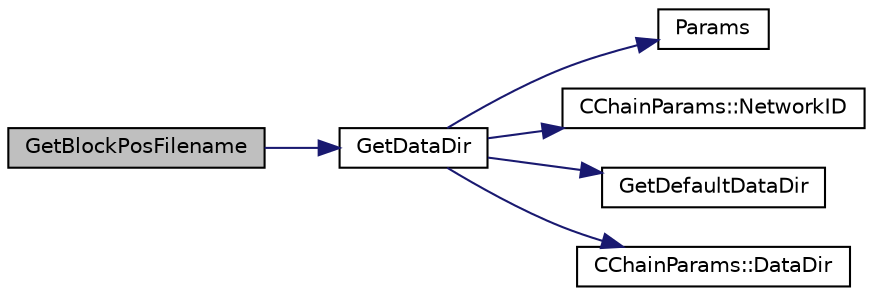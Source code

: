 digraph "GetBlockPosFilename"
{
  edge [fontname="Helvetica",fontsize="10",labelfontname="Helvetica",labelfontsize="10"];
  node [fontname="Helvetica",fontsize="10",shape=record];
  rankdir="LR";
  Node817 [label="GetBlockPosFilename",height=0.2,width=0.4,color="black", fillcolor="grey75", style="filled", fontcolor="black"];
  Node817 -> Node818 [color="midnightblue",fontsize="10",style="solid",fontname="Helvetica"];
  Node818 [label="GetDataDir",height=0.2,width=0.4,color="black", fillcolor="white", style="filled",URL="$df/d2d/util_8cpp.html#ab83866a054745d4b30a3948a1b44beba"];
  Node818 -> Node819 [color="midnightblue",fontsize="10",style="solid",fontname="Helvetica"];
  Node819 [label="Params",height=0.2,width=0.4,color="black", fillcolor="white", style="filled",URL="$df/dbf/chainparams_8cpp.html#ace5c5b706d71a324a417dd2db394fd4a",tooltip="Return the currently selected parameters. "];
  Node818 -> Node820 [color="midnightblue",fontsize="10",style="solid",fontname="Helvetica"];
  Node820 [label="CChainParams::NetworkID",height=0.2,width=0.4,color="black", fillcolor="white", style="filled",URL="$d1/d4f/class_c_chain_params.html#a90dc493ec0c0325c98c3ac06eb99862b"];
  Node818 -> Node821 [color="midnightblue",fontsize="10",style="solid",fontname="Helvetica"];
  Node821 [label="GetDefaultDataDir",height=0.2,width=0.4,color="black", fillcolor="white", style="filled",URL="$df/d2d/util_8cpp.html#ab272995de020a3bcbf743be630e485c6"];
  Node818 -> Node822 [color="midnightblue",fontsize="10",style="solid",fontname="Helvetica"];
  Node822 [label="CChainParams::DataDir",height=0.2,width=0.4,color="black", fillcolor="white", style="filled",URL="$d1/d4f/class_c_chain_params.html#a959488b5d8e6fe62857940b831d73a78"];
}
